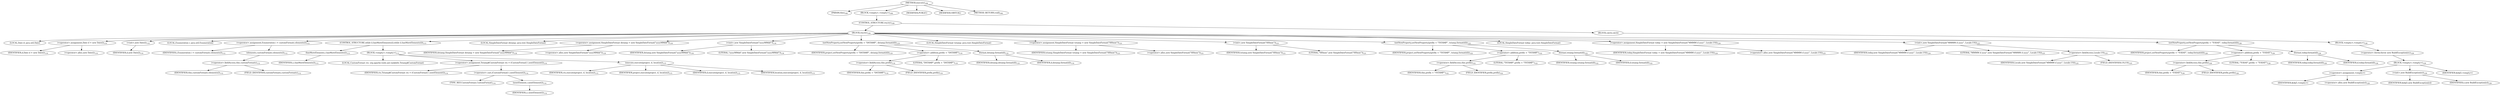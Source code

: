 digraph "execute" {  
"94" [label = <(METHOD,execute)<SUB>108</SUB>> ]
"95" [label = <(PARAM,this)<SUB>108</SUB>> ]
"96" [label = <(BLOCK,&lt;empty&gt;,&lt;empty&gt;)<SUB>108</SUB>> ]
"97" [label = <(CONTROL_STRUCTURE,try,try)<SUB>109</SUB>> ]
"98" [label = <(BLOCK,try,try)<SUB>109</SUB>> ]
"8" [label = <(LOCAL,Date d: java.util.Date)> ]
"99" [label = <(&lt;operator&gt;.assignment,Date d = new Date())<SUB>110</SUB>> ]
"100" [label = <(IDENTIFIER,d,Date d = new Date())<SUB>110</SUB>> ]
"101" [label = <(&lt;operator&gt;.alloc,new Date())<SUB>110</SUB>> ]
"102" [label = <(&lt;init&gt;,new Date())<SUB>110</SUB>> ]
"7" [label = <(IDENTIFIER,d,new Date())<SUB>110</SUB>> ]
"103" [label = <(LOCAL,Enumeration i: java.util.Enumeration)> ]
"104" [label = <(&lt;operator&gt;.assignment,Enumeration i = customFormats.elements())<SUB>112</SUB>> ]
"105" [label = <(IDENTIFIER,i,Enumeration i = customFormats.elements())<SUB>112</SUB>> ]
"106" [label = <(elements,customFormats.elements())<SUB>112</SUB>> ]
"107" [label = <(&lt;operator&gt;.fieldAccess,this.customFormats)<SUB>112</SUB>> ]
"108" [label = <(IDENTIFIER,this,customFormats.elements())<SUB>112</SUB>> ]
"109" [label = <(FIELD_IDENTIFIER,customFormats,customFormats)<SUB>112</SUB>> ]
"110" [label = <(CONTROL_STRUCTURE,while (i.hasMoreElements()),while (i.hasMoreElements()))<SUB>113</SUB>> ]
"111" [label = <(hasMoreElements,i.hasMoreElements())<SUB>113</SUB>> ]
"112" [label = <(IDENTIFIER,i,i.hasMoreElements())<SUB>113</SUB>> ]
"113" [label = <(BLOCK,&lt;empty&gt;,&lt;empty&gt;)<SUB>113</SUB>> ]
"114" [label = <(LOCAL,CustomFormat cts: org.apache.tools.ant.taskdefs.Tstamp$CustomFormat)> ]
"115" [label = <(&lt;operator&gt;.assignment,Tstamp$CustomFormat cts = (CustomFormat) i.nextElement())<SUB>114</SUB>> ]
"116" [label = <(IDENTIFIER,cts,Tstamp$CustomFormat cts = (CustomFormat) i.nextElement())<SUB>114</SUB>> ]
"117" [label = <(&lt;operator&gt;.cast,(CustomFormat) i.nextElement())<SUB>114</SUB>> ]
"118" [label = <(TYPE_REF,CustomFormat,CustomFormat)<SUB>114</SUB>> ]
"119" [label = <(nextElement,i.nextElement())<SUB>114</SUB>> ]
"120" [label = <(IDENTIFIER,i,i.nextElement())<SUB>114</SUB>> ]
"121" [label = <(execute,execute(project, d, location))<SUB>115</SUB>> ]
"122" [label = <(IDENTIFIER,cts,execute(project, d, location))<SUB>115</SUB>> ]
"123" [label = <(IDENTIFIER,project,execute(project, d, location))<SUB>115</SUB>> ]
"124" [label = <(IDENTIFIER,d,execute(project, d, location))<SUB>115</SUB>> ]
"125" [label = <(IDENTIFIER,location,execute(project, d, location))<SUB>115</SUB>> ]
"10" [label = <(LOCAL,SimpleDateFormat dstamp: java.text.SimpleDateFormat)> ]
"126" [label = <(&lt;operator&gt;.assignment,SimpleDateFormat dstamp = new SimpleDateFormat(&quot;yyyyMMdd&quot;))<SUB>118</SUB>> ]
"127" [label = <(IDENTIFIER,dstamp,SimpleDateFormat dstamp = new SimpleDateFormat(&quot;yyyyMMdd&quot;))<SUB>118</SUB>> ]
"128" [label = <(&lt;operator&gt;.alloc,new SimpleDateFormat(&quot;yyyyMMdd&quot;))<SUB>118</SUB>> ]
"129" [label = <(&lt;init&gt;,new SimpleDateFormat(&quot;yyyyMMdd&quot;))<SUB>118</SUB>> ]
"9" [label = <(IDENTIFIER,dstamp,new SimpleDateFormat(&quot;yyyyMMdd&quot;))<SUB>118</SUB>> ]
"130" [label = <(LITERAL,&quot;yyyyMMdd&quot;,new SimpleDateFormat(&quot;yyyyMMdd&quot;))<SUB>118</SUB>> ]
"131" [label = <(setNewProperty,setNewProperty(prefix + &quot;DSTAMP&quot;, dstamp.format(d)))<SUB>119</SUB>> ]
"132" [label = <(IDENTIFIER,project,setNewProperty(prefix + &quot;DSTAMP&quot;, dstamp.format(d)))<SUB>119</SUB>> ]
"133" [label = <(&lt;operator&gt;.addition,prefix + &quot;DSTAMP&quot;)<SUB>119</SUB>> ]
"134" [label = <(&lt;operator&gt;.fieldAccess,this.prefix)<SUB>119</SUB>> ]
"135" [label = <(IDENTIFIER,this,prefix + &quot;DSTAMP&quot;)<SUB>119</SUB>> ]
"136" [label = <(FIELD_IDENTIFIER,prefix,prefix)<SUB>119</SUB>> ]
"137" [label = <(LITERAL,&quot;DSTAMP&quot;,prefix + &quot;DSTAMP&quot;)<SUB>119</SUB>> ]
"138" [label = <(format,dstamp.format(d))<SUB>119</SUB>> ]
"139" [label = <(IDENTIFIER,dstamp,dstamp.format(d))<SUB>119</SUB>> ]
"140" [label = <(IDENTIFIER,d,dstamp.format(d))<SUB>119</SUB>> ]
"12" [label = <(LOCAL,SimpleDateFormat tstamp: java.text.SimpleDateFormat)> ]
"141" [label = <(&lt;operator&gt;.assignment,SimpleDateFormat tstamp = new SimpleDateFormat(&quot;HHmm&quot;))<SUB>121</SUB>> ]
"142" [label = <(IDENTIFIER,tstamp,SimpleDateFormat tstamp = new SimpleDateFormat(&quot;HHmm&quot;))<SUB>121</SUB>> ]
"143" [label = <(&lt;operator&gt;.alloc,new SimpleDateFormat(&quot;HHmm&quot;))<SUB>121</SUB>> ]
"144" [label = <(&lt;init&gt;,new SimpleDateFormat(&quot;HHmm&quot;))<SUB>121</SUB>> ]
"11" [label = <(IDENTIFIER,tstamp,new SimpleDateFormat(&quot;HHmm&quot;))<SUB>121</SUB>> ]
"145" [label = <(LITERAL,&quot;HHmm&quot;,new SimpleDateFormat(&quot;HHmm&quot;))<SUB>121</SUB>> ]
"146" [label = <(setNewProperty,setNewProperty(prefix + &quot;TSTAMP&quot;, tstamp.format(d)))<SUB>122</SUB>> ]
"147" [label = <(IDENTIFIER,project,setNewProperty(prefix + &quot;TSTAMP&quot;, tstamp.format(d)))<SUB>122</SUB>> ]
"148" [label = <(&lt;operator&gt;.addition,prefix + &quot;TSTAMP&quot;)<SUB>122</SUB>> ]
"149" [label = <(&lt;operator&gt;.fieldAccess,this.prefix)<SUB>122</SUB>> ]
"150" [label = <(IDENTIFIER,this,prefix + &quot;TSTAMP&quot;)<SUB>122</SUB>> ]
"151" [label = <(FIELD_IDENTIFIER,prefix,prefix)<SUB>122</SUB>> ]
"152" [label = <(LITERAL,&quot;TSTAMP&quot;,prefix + &quot;TSTAMP&quot;)<SUB>122</SUB>> ]
"153" [label = <(format,tstamp.format(d))<SUB>122</SUB>> ]
"154" [label = <(IDENTIFIER,tstamp,tstamp.format(d))<SUB>122</SUB>> ]
"155" [label = <(IDENTIFIER,d,tstamp.format(d))<SUB>122</SUB>> ]
"14" [label = <(LOCAL,SimpleDateFormat today: java.text.SimpleDateFormat)> ]
"156" [label = <(&lt;operator&gt;.assignment,SimpleDateFormat today = new SimpleDateFormat(&quot;MMMM d yyyy&quot;, Locale.US))<SUB>124</SUB>> ]
"157" [label = <(IDENTIFIER,today,SimpleDateFormat today = new SimpleDateFormat(&quot;MMMM d yyyy&quot;, Locale.US))<SUB>124</SUB>> ]
"158" [label = <(&lt;operator&gt;.alloc,new SimpleDateFormat(&quot;MMMM d yyyy&quot;, Locale.US))<SUB>125</SUB>> ]
"159" [label = <(&lt;init&gt;,new SimpleDateFormat(&quot;MMMM d yyyy&quot;, Locale.US))<SUB>125</SUB>> ]
"13" [label = <(IDENTIFIER,today,new SimpleDateFormat(&quot;MMMM d yyyy&quot;, Locale.US))<SUB>124</SUB>> ]
"160" [label = <(LITERAL,&quot;MMMM d yyyy&quot;,new SimpleDateFormat(&quot;MMMM d yyyy&quot;, Locale.US))<SUB>125</SUB>> ]
"161" [label = <(&lt;operator&gt;.fieldAccess,Locale.US)<SUB>125</SUB>> ]
"162" [label = <(IDENTIFIER,Locale,new SimpleDateFormat(&quot;MMMM d yyyy&quot;, Locale.US))<SUB>125</SUB>> ]
"163" [label = <(FIELD_IDENTIFIER,US,US)<SUB>125</SUB>> ]
"164" [label = <(setNewProperty,setNewProperty(prefix + &quot;TODAY&quot;, today.format(d)))<SUB>126</SUB>> ]
"165" [label = <(IDENTIFIER,project,setNewProperty(prefix + &quot;TODAY&quot;, today.format(d)))<SUB>126</SUB>> ]
"166" [label = <(&lt;operator&gt;.addition,prefix + &quot;TODAY&quot;)<SUB>126</SUB>> ]
"167" [label = <(&lt;operator&gt;.fieldAccess,this.prefix)<SUB>126</SUB>> ]
"168" [label = <(IDENTIFIER,this,prefix + &quot;TODAY&quot;)<SUB>126</SUB>> ]
"169" [label = <(FIELD_IDENTIFIER,prefix,prefix)<SUB>126</SUB>> ]
"170" [label = <(LITERAL,&quot;TODAY&quot;,prefix + &quot;TODAY&quot;)<SUB>126</SUB>> ]
"171" [label = <(format,today.format(d))<SUB>126</SUB>> ]
"172" [label = <(IDENTIFIER,today,today.format(d))<SUB>126</SUB>> ]
"173" [label = <(IDENTIFIER,d,today.format(d))<SUB>126</SUB>> ]
"174" [label = <(BLOCK,catch,catch)> ]
"175" [label = <(BLOCK,&lt;empty&gt;,&lt;empty&gt;)<SUB>128</SUB>> ]
"176" [label = <(&lt;operator&gt;.throw,throw new BuildException(e);)<SUB>129</SUB>> ]
"177" [label = <(BLOCK,&lt;empty&gt;,&lt;empty&gt;)<SUB>129</SUB>> ]
"178" [label = <(&lt;operator&gt;.assignment,&lt;empty&gt;)> ]
"179" [label = <(IDENTIFIER,$obj5,&lt;empty&gt;)> ]
"180" [label = <(&lt;operator&gt;.alloc,new BuildException(e))<SUB>129</SUB>> ]
"181" [label = <(&lt;init&gt;,new BuildException(e))<SUB>129</SUB>> ]
"182" [label = <(IDENTIFIER,$obj5,new BuildException(e))> ]
"183" [label = <(IDENTIFIER,e,new BuildException(e))<SUB>129</SUB>> ]
"184" [label = <(IDENTIFIER,$obj5,&lt;empty&gt;)> ]
"185" [label = <(MODIFIER,PUBLIC)> ]
"186" [label = <(MODIFIER,VIRTUAL)> ]
"187" [label = <(METHOD_RETURN,void)<SUB>108</SUB>> ]
  "94" -> "95" 
  "94" -> "96" 
  "94" -> "185" 
  "94" -> "186" 
  "94" -> "187" 
  "96" -> "97" 
  "97" -> "98" 
  "97" -> "174" 
  "98" -> "8" 
  "98" -> "99" 
  "98" -> "102" 
  "98" -> "103" 
  "98" -> "104" 
  "98" -> "110" 
  "98" -> "10" 
  "98" -> "126" 
  "98" -> "129" 
  "98" -> "131" 
  "98" -> "12" 
  "98" -> "141" 
  "98" -> "144" 
  "98" -> "146" 
  "98" -> "14" 
  "98" -> "156" 
  "98" -> "159" 
  "98" -> "164" 
  "99" -> "100" 
  "99" -> "101" 
  "102" -> "7" 
  "104" -> "105" 
  "104" -> "106" 
  "106" -> "107" 
  "107" -> "108" 
  "107" -> "109" 
  "110" -> "111" 
  "110" -> "113" 
  "111" -> "112" 
  "113" -> "114" 
  "113" -> "115" 
  "113" -> "121" 
  "115" -> "116" 
  "115" -> "117" 
  "117" -> "118" 
  "117" -> "119" 
  "119" -> "120" 
  "121" -> "122" 
  "121" -> "123" 
  "121" -> "124" 
  "121" -> "125" 
  "126" -> "127" 
  "126" -> "128" 
  "129" -> "9" 
  "129" -> "130" 
  "131" -> "132" 
  "131" -> "133" 
  "131" -> "138" 
  "133" -> "134" 
  "133" -> "137" 
  "134" -> "135" 
  "134" -> "136" 
  "138" -> "139" 
  "138" -> "140" 
  "141" -> "142" 
  "141" -> "143" 
  "144" -> "11" 
  "144" -> "145" 
  "146" -> "147" 
  "146" -> "148" 
  "146" -> "153" 
  "148" -> "149" 
  "148" -> "152" 
  "149" -> "150" 
  "149" -> "151" 
  "153" -> "154" 
  "153" -> "155" 
  "156" -> "157" 
  "156" -> "158" 
  "159" -> "13" 
  "159" -> "160" 
  "159" -> "161" 
  "161" -> "162" 
  "161" -> "163" 
  "164" -> "165" 
  "164" -> "166" 
  "164" -> "171" 
  "166" -> "167" 
  "166" -> "170" 
  "167" -> "168" 
  "167" -> "169" 
  "171" -> "172" 
  "171" -> "173" 
  "174" -> "175" 
  "175" -> "176" 
  "176" -> "177" 
  "177" -> "178" 
  "177" -> "181" 
  "177" -> "184" 
  "178" -> "179" 
  "178" -> "180" 
  "181" -> "182" 
  "181" -> "183" 
}
